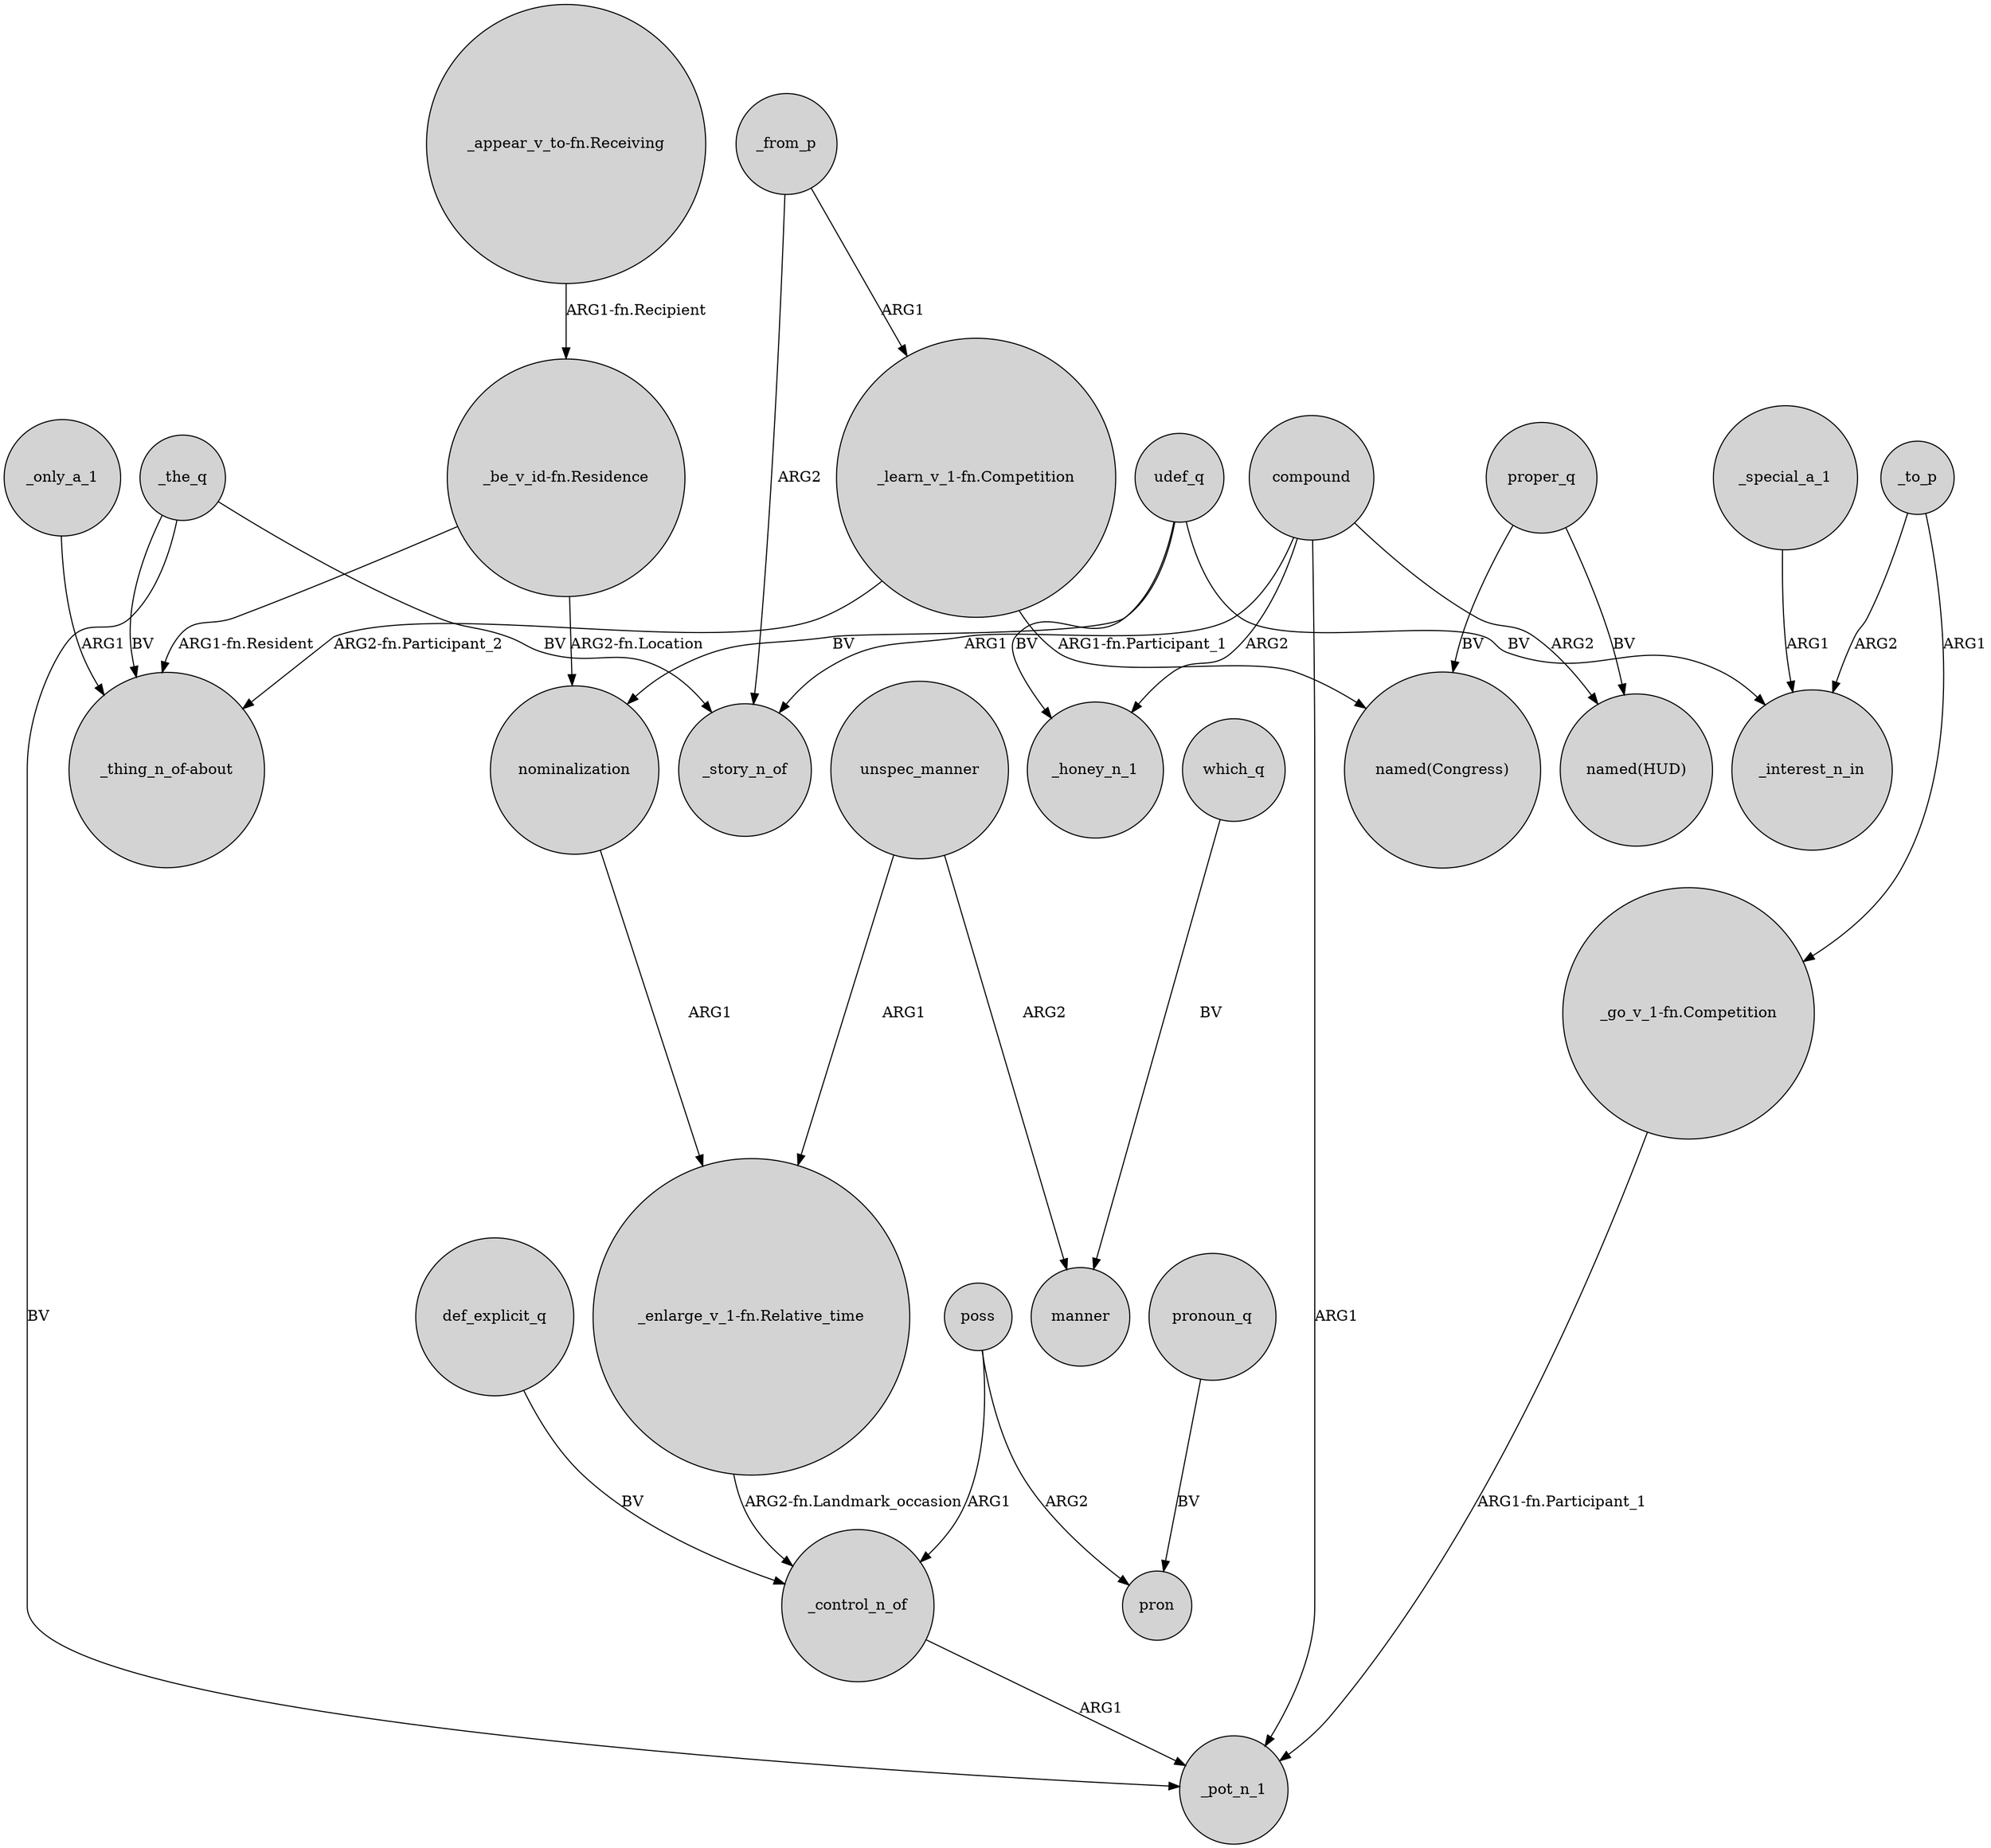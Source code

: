 digraph {
	node [shape=circle style=filled]
	_the_q -> "_thing_n_of-about" [label=BV]
	proper_q -> "named(Congress)" [label=BV]
	unspec_manner -> manner [label=ARG2]
	_the_q -> _pot_n_1 [label=BV]
	def_explicit_q -> _control_n_of [label=BV]
	"_be_v_id-fn.Residence" -> nominalization [label="ARG2-fn.Location"]
	_to_p -> _interest_n_in [label=ARG2]
	_the_q -> _story_n_of [label=BV]
	_only_a_1 -> "_thing_n_of-about" [label=ARG1]
	compound -> _pot_n_1 [label=ARG1]
	udef_q -> nominalization [label=BV]
	poss -> _control_n_of [label=ARG1]
	proper_q -> "named(HUD)" [label=BV]
	nominalization -> "_enlarge_v_1-fn.Relative_time" [label=ARG1]
	"_enlarge_v_1-fn.Relative_time" -> _control_n_of [label="ARG2-fn.Landmark_occasion"]
	pronoun_q -> pron [label=BV]
	unspec_manner -> "_enlarge_v_1-fn.Relative_time" [label=ARG1]
	poss -> pron [label=ARG2]
	"_go_v_1-fn.Competition" -> _pot_n_1 [label="ARG1-fn.Participant_1"]
	"_be_v_id-fn.Residence" -> "_thing_n_of-about" [label="ARG1-fn.Resident"]
	udef_q -> _honey_n_1 [label=BV]
	"_learn_v_1-fn.Competition" -> "named(Congress)" [label="ARG1-fn.Participant_1"]
	"_appear_v_to-fn.Receiving" -> "_be_v_id-fn.Residence" [label="ARG1-fn.Recipient"]
	compound -> _honey_n_1 [label=ARG2]
	_special_a_1 -> _interest_n_in [label=ARG1]
	_from_p -> "_learn_v_1-fn.Competition" [label=ARG1]
	compound -> "named(HUD)" [label=ARG2]
	_to_p -> "_go_v_1-fn.Competition" [label=ARG1]
	"_learn_v_1-fn.Competition" -> "_thing_n_of-about" [label="ARG2-fn.Participant_2"]
	which_q -> manner [label=BV]
	udef_q -> _interest_n_in [label=BV]
	compound -> _story_n_of [label=ARG1]
	_from_p -> _story_n_of [label=ARG2]
	_control_n_of -> _pot_n_1 [label=ARG1]
}

